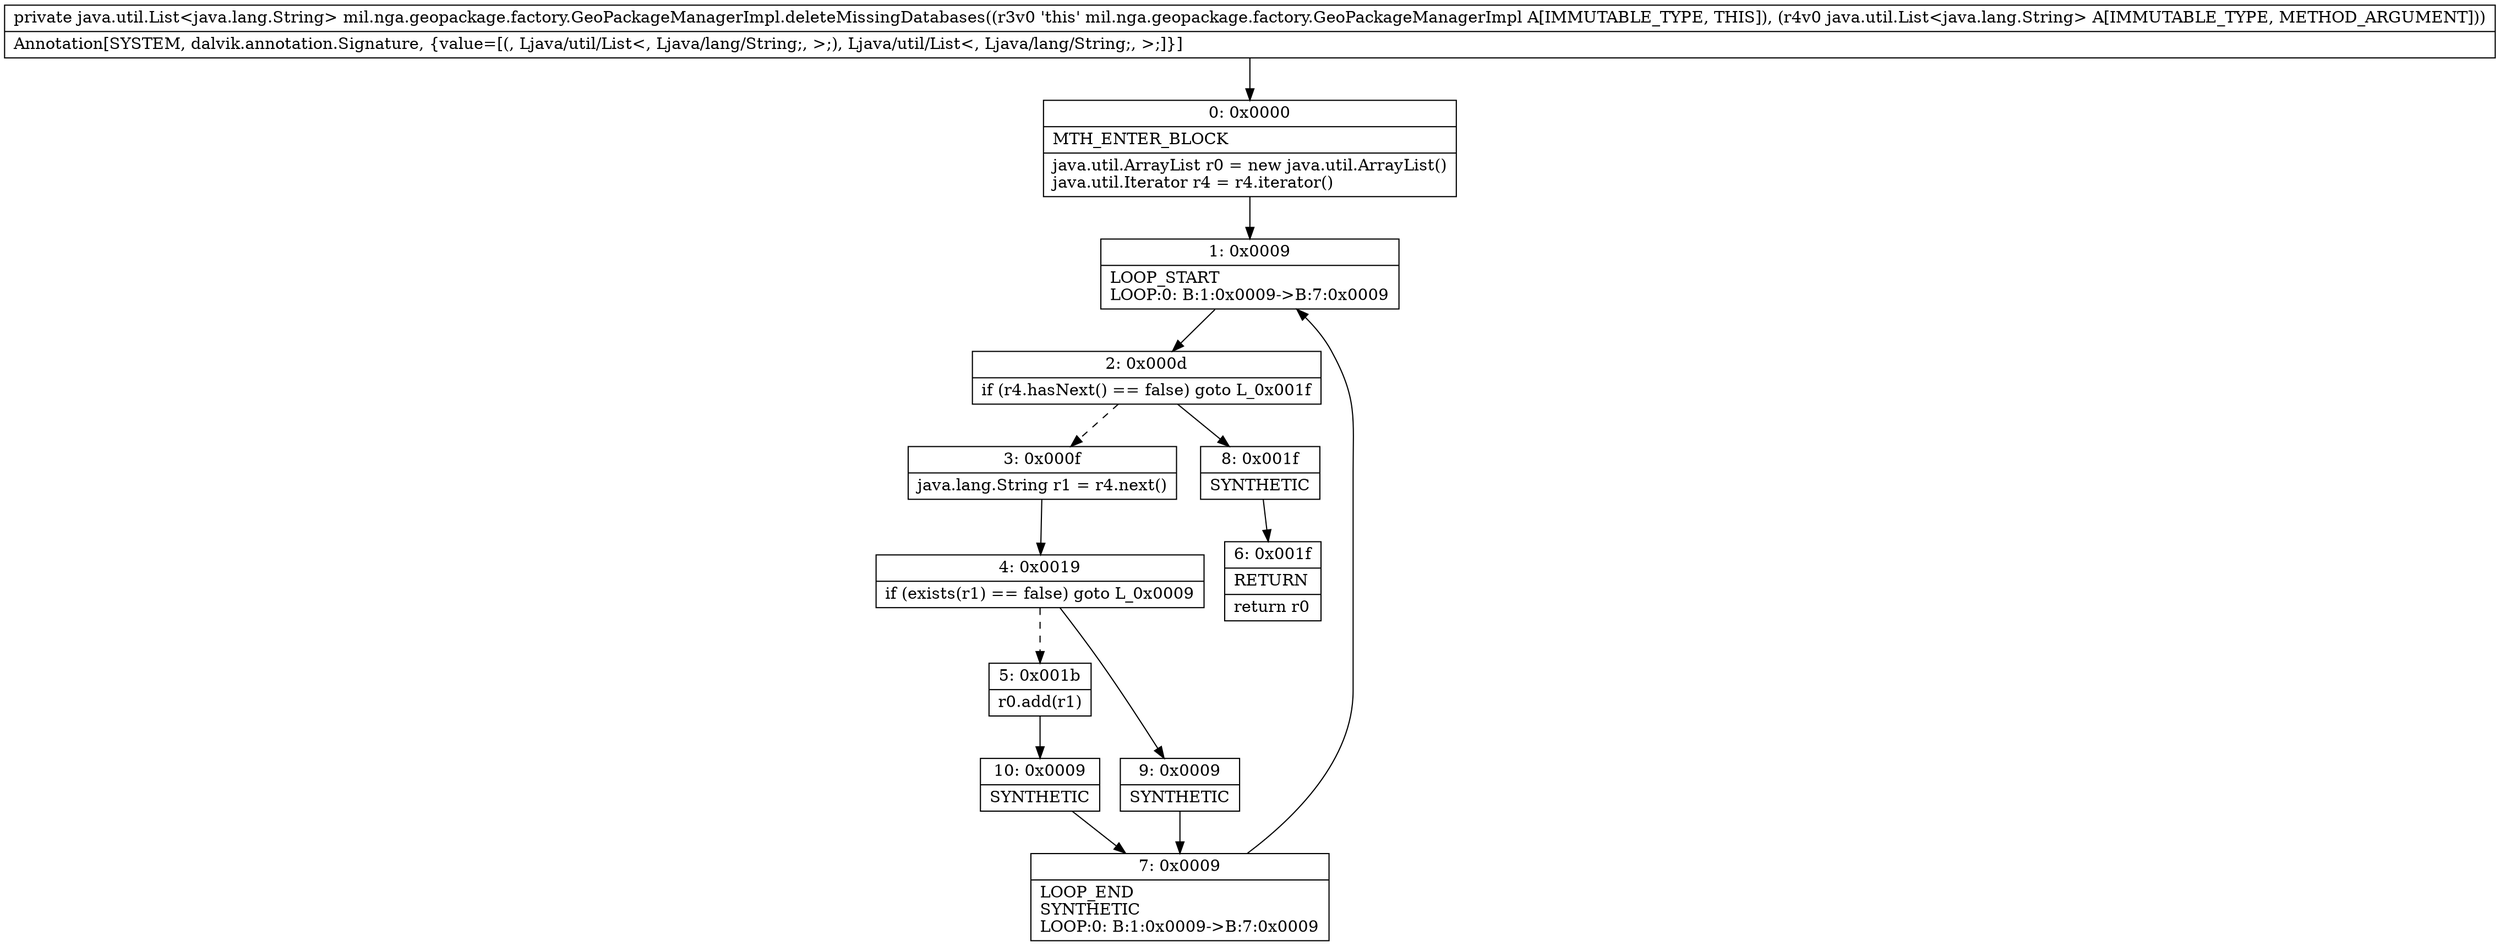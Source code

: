 digraph "CFG formil.nga.geopackage.factory.GeoPackageManagerImpl.deleteMissingDatabases(Ljava\/util\/List;)Ljava\/util\/List;" {
Node_0 [shape=record,label="{0\:\ 0x0000|MTH_ENTER_BLOCK\l|java.util.ArrayList r0 = new java.util.ArrayList()\ljava.util.Iterator r4 = r4.iterator()\l}"];
Node_1 [shape=record,label="{1\:\ 0x0009|LOOP_START\lLOOP:0: B:1:0x0009\-\>B:7:0x0009\l}"];
Node_2 [shape=record,label="{2\:\ 0x000d|if (r4.hasNext() == false) goto L_0x001f\l}"];
Node_3 [shape=record,label="{3\:\ 0x000f|java.lang.String r1 = r4.next()\l}"];
Node_4 [shape=record,label="{4\:\ 0x0019|if (exists(r1) == false) goto L_0x0009\l}"];
Node_5 [shape=record,label="{5\:\ 0x001b|r0.add(r1)\l}"];
Node_6 [shape=record,label="{6\:\ 0x001f|RETURN\l|return r0\l}"];
Node_7 [shape=record,label="{7\:\ 0x0009|LOOP_END\lSYNTHETIC\lLOOP:0: B:1:0x0009\-\>B:7:0x0009\l}"];
Node_8 [shape=record,label="{8\:\ 0x001f|SYNTHETIC\l}"];
Node_9 [shape=record,label="{9\:\ 0x0009|SYNTHETIC\l}"];
Node_10 [shape=record,label="{10\:\ 0x0009|SYNTHETIC\l}"];
MethodNode[shape=record,label="{private java.util.List\<java.lang.String\> mil.nga.geopackage.factory.GeoPackageManagerImpl.deleteMissingDatabases((r3v0 'this' mil.nga.geopackage.factory.GeoPackageManagerImpl A[IMMUTABLE_TYPE, THIS]), (r4v0 java.util.List\<java.lang.String\> A[IMMUTABLE_TYPE, METHOD_ARGUMENT]))  | Annotation[SYSTEM, dalvik.annotation.Signature, \{value=[(, Ljava\/util\/List\<, Ljava\/lang\/String;, \>;), Ljava\/util\/List\<, Ljava\/lang\/String;, \>;]\}]\l}"];
MethodNode -> Node_0;
Node_0 -> Node_1;
Node_1 -> Node_2;
Node_2 -> Node_3[style=dashed];
Node_2 -> Node_8;
Node_3 -> Node_4;
Node_4 -> Node_5[style=dashed];
Node_4 -> Node_9;
Node_5 -> Node_10;
Node_7 -> Node_1;
Node_8 -> Node_6;
Node_9 -> Node_7;
Node_10 -> Node_7;
}

